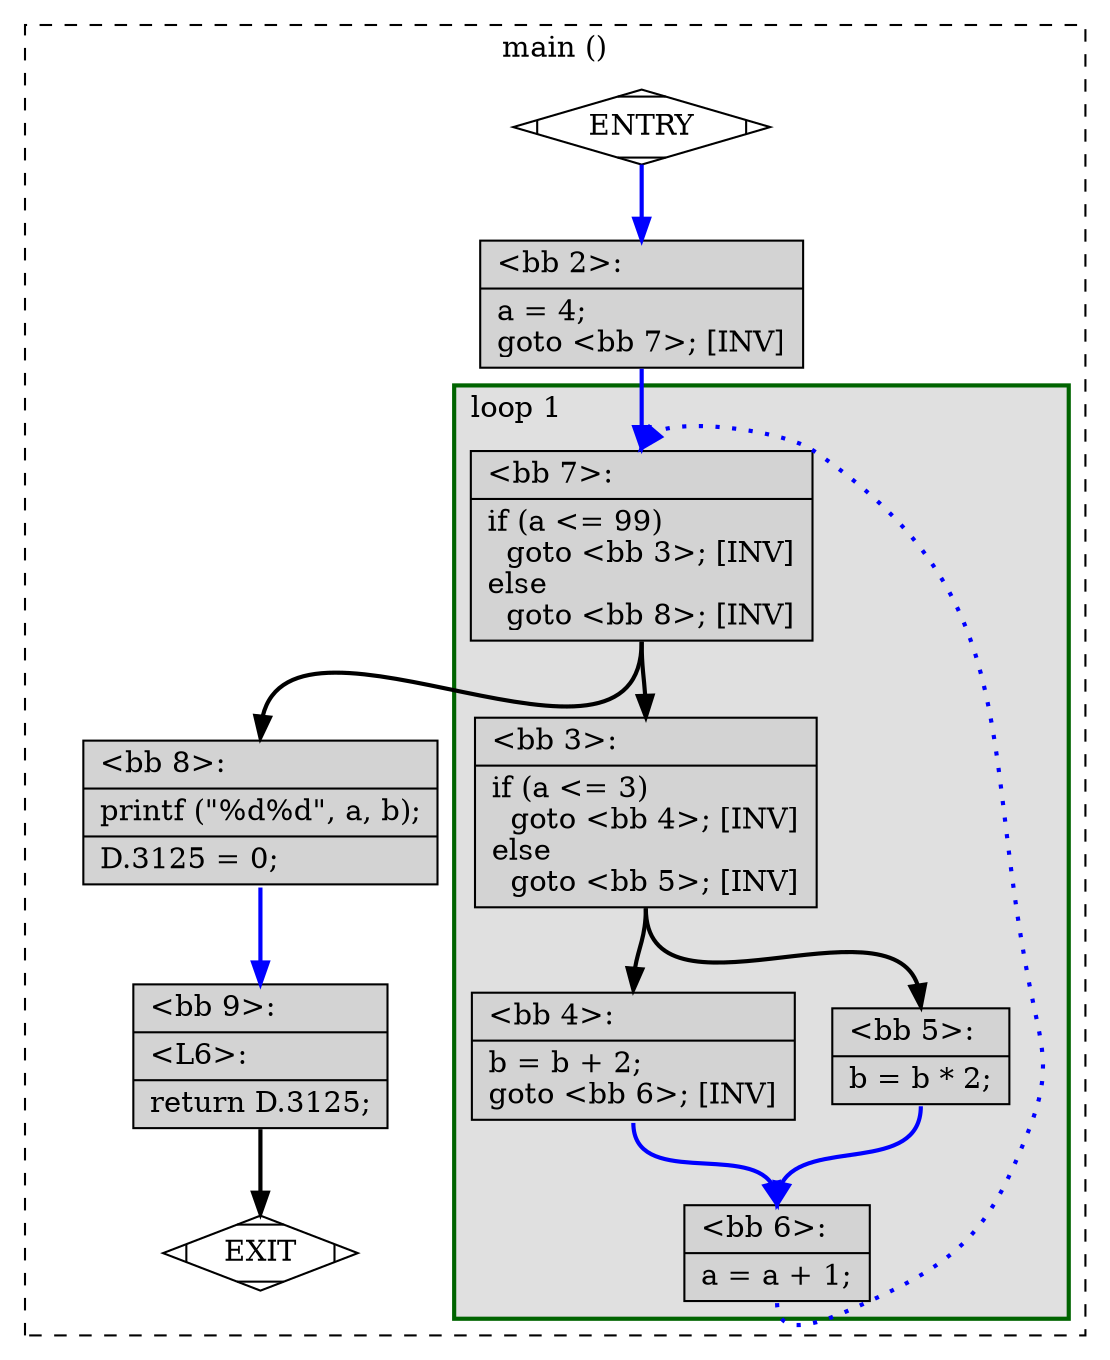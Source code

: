 digraph "B-3.c.013t.cfg" {
overlap=false;
subgraph "cluster_main" {
	style="dashed";
	color="black";
	label="main ()";
	subgraph cluster_12_1 {
	style="filled";
	color="darkgreen";
	fillcolor="grey88";
	label="loop 1";
	labeljust=l;
	penwidth=2;
	fn_12_basic_block_7 [shape=record,style=filled,fillcolor=lightgrey,label="{\<bb\ 7\>:\l\
|if\ (a\ \<=\ 99)\l\
\ \ goto\ \<bb\ 3\>;\ [INV]\l\
else\l\
\ \ goto\ \<bb\ 8\>;\ [INV]\l\
}"];

	fn_12_basic_block_3 [shape=record,style=filled,fillcolor=lightgrey,label="{\<bb\ 3\>:\l\
|if\ (a\ \<=\ 3)\l\
\ \ goto\ \<bb\ 4\>;\ [INV]\l\
else\l\
\ \ goto\ \<bb\ 5\>;\ [INV]\l\
}"];

	fn_12_basic_block_4 [shape=record,style=filled,fillcolor=lightgrey,label="{\<bb\ 4\>:\l\
|b\ =\ b\ +\ 2;\l\
goto\ \<bb\ 6\>;\ [INV]\l\
}"];

	fn_12_basic_block_5 [shape=record,style=filled,fillcolor=lightgrey,label="{\<bb\ 5\>:\l\
|b\ =\ b\ *\ 2;\l\
}"];

	fn_12_basic_block_6 [shape=record,style=filled,fillcolor=lightgrey,label="{\<bb\ 6\>:\l\
|a\ =\ a\ +\ 1;\l\
}"];

	}
	fn_12_basic_block_0 [shape=Mdiamond,style=filled,fillcolor=white,label="ENTRY"];

	fn_12_basic_block_1 [shape=Mdiamond,style=filled,fillcolor=white,label="EXIT"];

	fn_12_basic_block_2 [shape=record,style=filled,fillcolor=lightgrey,label="{\<bb\ 2\>:\l\
|a\ =\ 4;\l\
goto\ \<bb\ 7\>;\ [INV]\l\
}"];

	fn_12_basic_block_8 [shape=record,style=filled,fillcolor=lightgrey,label="{\<bb\ 8\>:\l\
|printf\ (\"%d%d\",\ a,\ b);\l\
|D.3125\ =\ 0;\l\
}"];

	fn_12_basic_block_9 [shape=record,style=filled,fillcolor=lightgrey,label="{\<bb\ 9\>:\l\
|\<L6\>:\l\
|return\ D.3125;\l\
}"];

	fn_12_basic_block_0:s -> fn_12_basic_block_2:n [style="solid,bold",color=blue,weight=100,constraint=true];
	fn_12_basic_block_2:s -> fn_12_basic_block_7:n [style="solid,bold",color=blue,weight=100,constraint=true];
	fn_12_basic_block_3:s -> fn_12_basic_block_4:n [style="solid,bold",color=black,weight=10,constraint=true];
	fn_12_basic_block_3:s -> fn_12_basic_block_5:n [style="solid,bold",color=black,weight=10,constraint=true];
	fn_12_basic_block_4:s -> fn_12_basic_block_6:n [style="solid,bold",color=blue,weight=100,constraint=true];
	fn_12_basic_block_5:s -> fn_12_basic_block_6:n [style="solid,bold",color=blue,weight=100,constraint=true];
	fn_12_basic_block_6:s -> fn_12_basic_block_7:n [style="dotted,bold",color=blue,weight=10,constraint=false];
	fn_12_basic_block_7:s -> fn_12_basic_block_3:n [style="solid,bold",color=black,weight=10,constraint=true];
	fn_12_basic_block_7:s -> fn_12_basic_block_8:n [style="solid,bold",color=black,weight=10,constraint=true];
	fn_12_basic_block_8:s -> fn_12_basic_block_9:n [style="solid,bold",color=blue,weight=100,constraint=true];
	fn_12_basic_block_9:s -> fn_12_basic_block_1:n [style="solid,bold",color=black,weight=10,constraint=true];
	fn_12_basic_block_0:s -> fn_12_basic_block_1:n [style="invis",constraint=true];
}
}
